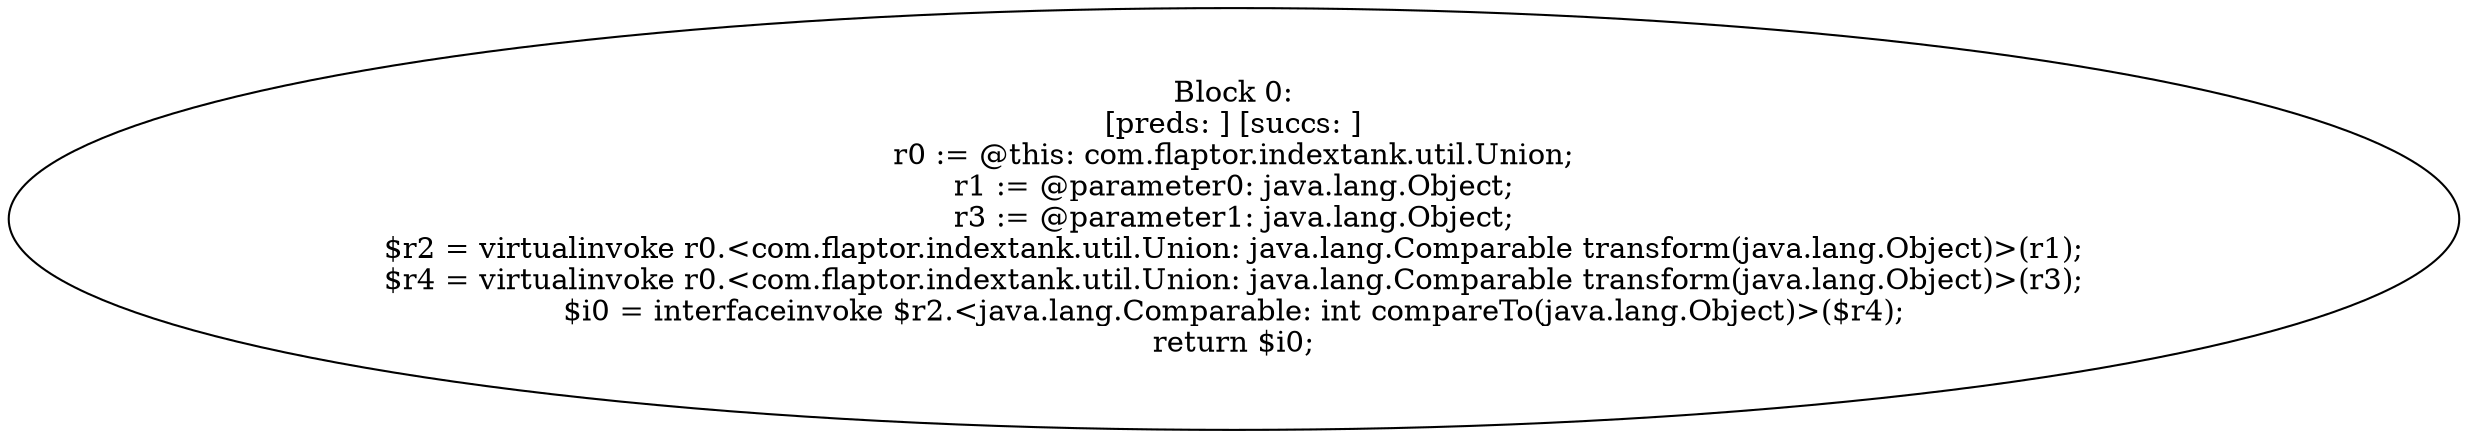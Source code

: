 digraph "unitGraph" {
    "Block 0:
[preds: ] [succs: ]
r0 := @this: com.flaptor.indextank.util.Union;
r1 := @parameter0: java.lang.Object;
r3 := @parameter1: java.lang.Object;
$r2 = virtualinvoke r0.<com.flaptor.indextank.util.Union: java.lang.Comparable transform(java.lang.Object)>(r1);
$r4 = virtualinvoke r0.<com.flaptor.indextank.util.Union: java.lang.Comparable transform(java.lang.Object)>(r3);
$i0 = interfaceinvoke $r2.<java.lang.Comparable: int compareTo(java.lang.Object)>($r4);
return $i0;
"
}
